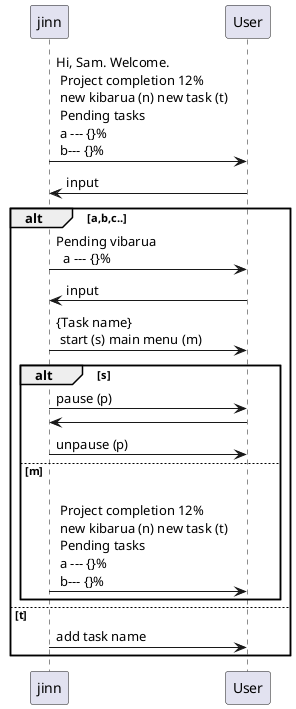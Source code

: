 @startuml
jinn -> User: Hi, Sam. Welcome. \n Project completion 12% \n new kibarua (n) new task (t) \n Pending tasks \n a --- {}% \n b--- {}%
User -> jinn: input
alt a,b,c..
    jinn -> User: Pending vibarua \n  a --- {}%
    User -> jinn: input
    jinn -> User: {Task name} \n start (s) main menu (m)
    alt s
        jinn -> User: pause (p)
        User -> jinn:
        jinn -> User: unpause (p)
    else m
        jinn -> User: \n Project completion 12% \n new kibarua (n) new task (t) \n Pending tasks \n a --- {}% \n b--- {}%
    end
else t
    jinn -> User: add task name
end
@enduml